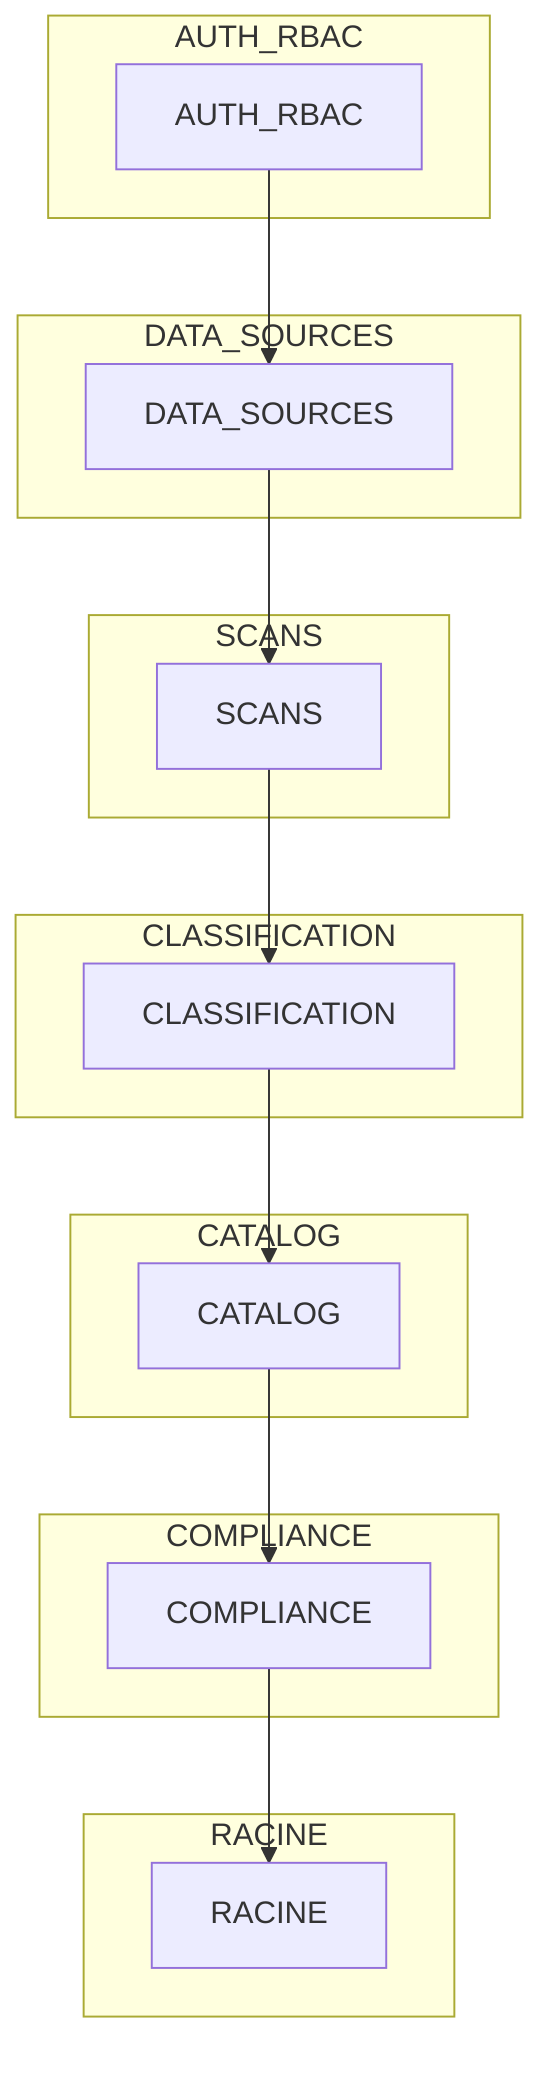 flowchart TB
  classDef hub fill:#1a237e,stroke:#0d133f,stroke-width:2px,color:#ffffff
  subgraph AUTH_RBAC
    direction TB
    AUTH_RBAC_node[AUTH_RBAC]
  end
  subgraph DATA_SOURCES
    direction TB
    DATA_SOURCES_node[DATA_SOURCES]
  end
  subgraph SCANS
    direction TB
    SCANS_node[SCANS]
  end
  subgraph CLASSIFICATION
    direction TB
    CLASSIFICATION_node[CLASSIFICATION]
  end
  subgraph CATALOG
    direction TB
    CATALOG_node[CATALOG]
  end
  subgraph COMPLIANCE
    direction TB
    COMPLIANCE_node[COMPLIANCE]
  end
  subgraph RACINE
    direction TB
    RACINE_node[RACINE]
  end
  AUTH_RBAC_node --> DATA_SOURCES_node
  DATA_SOURCES_node --> SCANS_node
  SCANS_node --> CLASSIFICATION_node
  CLASSIFICATION_node --> CATALOG_node
  CATALOG_node --> COMPLIANCE_node
  COMPLIANCE_node --> RACINE_node